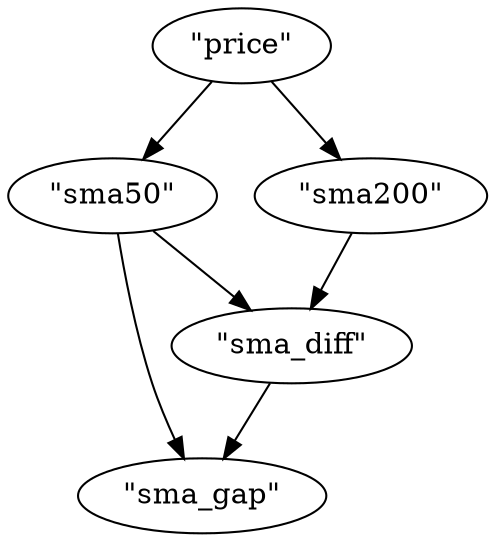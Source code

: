digraph {
    0 [ label = "\"sma_gap\"" ]
    1 [ label = "\"sma_diff\"" ]
    2 [ label = "\"sma50\"" ]
    3 [ label = "\"sma200\"" ]
    4 [ label = "\"price\"" ]
    1 -> 0 [ ]
    2 -> 0 [ ]
    2 -> 1 [ ]
    3 -> 1 [ ]
    4 -> 2 [ ]
    4 -> 3 [ ]
}
